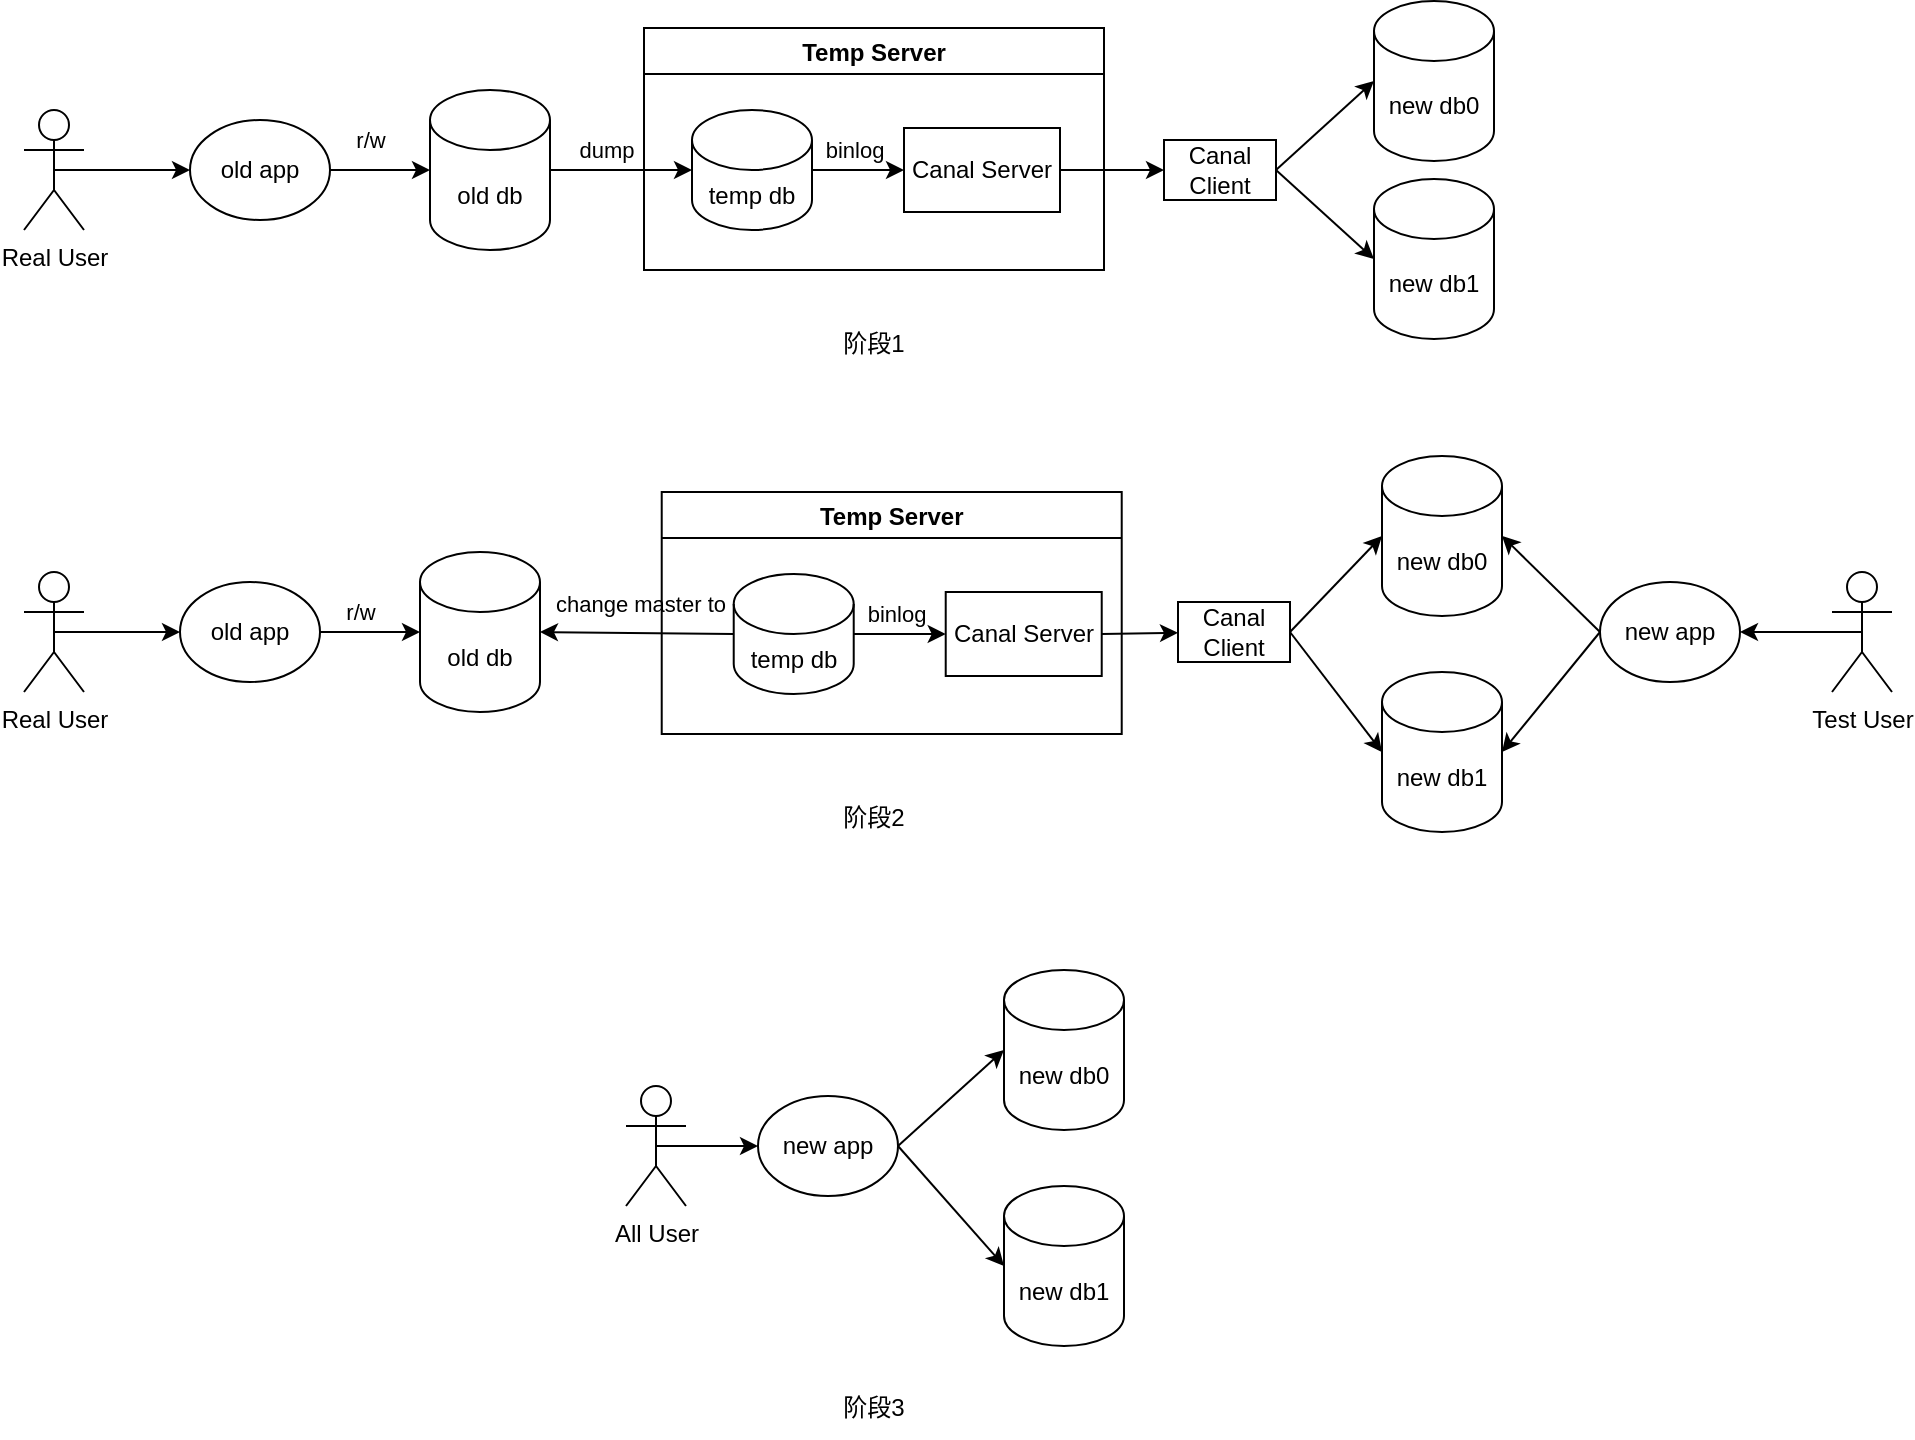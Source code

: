 <mxfile version="20.2.8" type="device"><diagram id="w3kmW16xvHWcoQP_OTnd" name="第 1 页"><mxGraphModel dx="1303" dy="898" grid="1" gridSize="10" guides="1" tooltips="1" connect="1" arrows="1" fold="1" page="1" pageScale="1" pageWidth="827" pageHeight="1169" math="0" shadow="0"><root><mxCell id="0"/><mxCell id="1" parent="0"/><mxCell id="SbNqC03lZsH8j6KMaDuQ-3" style="edgeStyle=orthogonalEdgeStyle;rounded=0;orthogonalLoop=1;jettySize=auto;html=1;exitX=1;exitY=0.5;exitDx=0;exitDy=0;exitPerimeter=0;entryX=0;entryY=0.5;entryDx=0;entryDy=0;entryPerimeter=0;" parent="1" source="SbNqC03lZsH8j6KMaDuQ-1" target="SbNqC03lZsH8j6KMaDuQ-2" edge="1"><mxGeometry relative="1" as="geometry"/></mxCell><mxCell id="SbNqC03lZsH8j6KMaDuQ-4" value="dump" style="edgeLabel;html=1;align=center;verticalAlign=middle;resizable=0;points=[];" parent="SbNqC03lZsH8j6KMaDuQ-3" vertex="1" connectable="0"><mxGeometry x="-0.219" y="2" relative="1" as="geometry"><mxPoint y="-8" as="offset"/></mxGeometry></mxCell><mxCell id="SbNqC03lZsH8j6KMaDuQ-1" value="old db" style="shape=cylinder3;whiteSpace=wrap;html=1;boundedLbl=1;backgroundOutline=1;size=15;" parent="1" vertex="1"><mxGeometry x="233" y="180" width="60" height="80" as="geometry"/></mxCell><mxCell id="SbNqC03lZsH8j6KMaDuQ-9" style="rounded=0;orthogonalLoop=1;jettySize=auto;html=1;exitX=1;exitY=0.5;exitDx=0;exitDy=0;entryX=0;entryY=0.5;entryDx=0;entryDy=0;entryPerimeter=0;" parent="1" source="SbNqC03lZsH8j6KMaDuQ-5" target="SbNqC03lZsH8j6KMaDuQ-7" edge="1"><mxGeometry relative="1" as="geometry"/></mxCell><mxCell id="SbNqC03lZsH8j6KMaDuQ-10" style="edgeStyle=none;rounded=0;orthogonalLoop=1;jettySize=auto;html=1;exitX=1;exitY=0.5;exitDx=0;exitDy=0;entryX=0;entryY=0.5;entryDx=0;entryDy=0;entryPerimeter=0;" parent="1" source="SbNqC03lZsH8j6KMaDuQ-5" target="SbNqC03lZsH8j6KMaDuQ-8" edge="1"><mxGeometry relative="1" as="geometry"/></mxCell><mxCell id="SbNqC03lZsH8j6KMaDuQ-5" value="Canal Client" style="rounded=0;whiteSpace=wrap;html=1;" parent="1" vertex="1"><mxGeometry x="600" y="205" width="56" height="30" as="geometry"/></mxCell><mxCell id="SbNqC03lZsH8j6KMaDuQ-7" value="new db0" style="shape=cylinder3;whiteSpace=wrap;html=1;boundedLbl=1;backgroundOutline=1;size=15;" parent="1" vertex="1"><mxGeometry x="705" y="135.5" width="60" height="80" as="geometry"/></mxCell><mxCell id="SbNqC03lZsH8j6KMaDuQ-8" value="new db1" style="shape=cylinder3;whiteSpace=wrap;html=1;boundedLbl=1;backgroundOutline=1;size=15;" parent="1" vertex="1"><mxGeometry x="705" y="224.5" width="60" height="80" as="geometry"/></mxCell><mxCell id="SbNqC03lZsH8j6KMaDuQ-13" value="old db" style="shape=cylinder3;whiteSpace=wrap;html=1;boundedLbl=1;backgroundOutline=1;size=15;" parent="1" vertex="1"><mxGeometry x="228" y="411" width="60" height="80" as="geometry"/></mxCell><mxCell id="SbNqC03lZsH8j6KMaDuQ-21" style="edgeStyle=none;rounded=0;orthogonalLoop=1;jettySize=auto;html=1;exitX=0;exitY=0.5;exitDx=0;exitDy=0;exitPerimeter=0;entryX=1;entryY=0.5;entryDx=0;entryDy=0;entryPerimeter=0;" parent="1" source="I6qca0LCupuTDhSe0UXv-17" target="SbNqC03lZsH8j6KMaDuQ-13" edge="1"><mxGeometry relative="1" as="geometry"/></mxCell><mxCell id="SbNqC03lZsH8j6KMaDuQ-22" value="change master to" style="edgeLabel;html=1;align=center;verticalAlign=middle;resizable=0;points=[];" parent="SbNqC03lZsH8j6KMaDuQ-21" vertex="1" connectable="0"><mxGeometry x="0.352" y="-2" relative="1" as="geometry"><mxPoint x="18" y="-13" as="offset"/></mxGeometry></mxCell><mxCell id="SbNqC03lZsH8j6KMaDuQ-16" style="rounded=0;orthogonalLoop=1;jettySize=auto;html=1;exitX=1;exitY=0.5;exitDx=0;exitDy=0;entryX=0;entryY=0.5;entryDx=0;entryDy=0;entryPerimeter=0;" parent="1" source="SbNqC03lZsH8j6KMaDuQ-18" target="SbNqC03lZsH8j6KMaDuQ-19" edge="1"><mxGeometry relative="1" as="geometry"/></mxCell><mxCell id="SbNqC03lZsH8j6KMaDuQ-17" style="edgeStyle=none;rounded=0;orthogonalLoop=1;jettySize=auto;html=1;exitX=1;exitY=0.5;exitDx=0;exitDy=0;entryX=0;entryY=0.5;entryDx=0;entryDy=0;entryPerimeter=0;" parent="1" source="SbNqC03lZsH8j6KMaDuQ-18" target="SbNqC03lZsH8j6KMaDuQ-20" edge="1"><mxGeometry relative="1" as="geometry"/></mxCell><mxCell id="SbNqC03lZsH8j6KMaDuQ-18" value="Canal Client" style="rounded=0;whiteSpace=wrap;html=1;" parent="1" vertex="1"><mxGeometry x="607" y="436" width="56" height="30" as="geometry"/></mxCell><mxCell id="SbNqC03lZsH8j6KMaDuQ-19" value="new db0" style="shape=cylinder3;whiteSpace=wrap;html=1;boundedLbl=1;backgroundOutline=1;size=15;" parent="1" vertex="1"><mxGeometry x="709" y="363" width="60" height="80" as="geometry"/></mxCell><mxCell id="SbNqC03lZsH8j6KMaDuQ-20" value="new db1" style="shape=cylinder3;whiteSpace=wrap;html=1;boundedLbl=1;backgroundOutline=1;size=15;" parent="1" vertex="1"><mxGeometry x="709" y="471" width="60" height="80" as="geometry"/></mxCell><mxCell id="SbNqC03lZsH8j6KMaDuQ-24" style="edgeStyle=none;rounded=0;orthogonalLoop=1;jettySize=auto;html=1;exitX=1;exitY=0.5;exitDx=0;exitDy=0;entryX=0;entryY=0.5;entryDx=0;entryDy=0;entryPerimeter=0;" parent="1" source="SbNqC03lZsH8j6KMaDuQ-23" target="SbNqC03lZsH8j6KMaDuQ-1" edge="1"><mxGeometry relative="1" as="geometry"/></mxCell><mxCell id="SbNqC03lZsH8j6KMaDuQ-25" value="r/w" style="edgeLabel;html=1;align=center;verticalAlign=middle;resizable=0;points=[];" parent="SbNqC03lZsH8j6KMaDuQ-24" vertex="1" connectable="0"><mxGeometry x="-0.413" y="3" relative="1" as="geometry"><mxPoint x="5" y="-12" as="offset"/></mxGeometry></mxCell><mxCell id="SbNqC03lZsH8j6KMaDuQ-23" value="old app" style="ellipse;whiteSpace=wrap;html=1;" parent="1" vertex="1"><mxGeometry x="113" y="195" width="70" height="50" as="geometry"/></mxCell><mxCell id="SbNqC03lZsH8j6KMaDuQ-37" style="edgeStyle=none;rounded=0;orthogonalLoop=1;jettySize=auto;html=1;exitX=1;exitY=0.5;exitDx=0;exitDy=0;entryX=0;entryY=0.5;entryDx=0;entryDy=0;entryPerimeter=0;" parent="1" source="SbNqC03lZsH8j6KMaDuQ-36" target="SbNqC03lZsH8j6KMaDuQ-13" edge="1"><mxGeometry relative="1" as="geometry"/></mxCell><mxCell id="SbNqC03lZsH8j6KMaDuQ-38" value="r/w" style="edgeLabel;html=1;align=center;verticalAlign=middle;resizable=0;points=[];" parent="SbNqC03lZsH8j6KMaDuQ-37" vertex="1" connectable="0"><mxGeometry x="-0.413" y="1" relative="1" as="geometry"><mxPoint x="5" y="-9" as="offset"/></mxGeometry></mxCell><mxCell id="SbNqC03lZsH8j6KMaDuQ-36" value="old app" style="ellipse;whiteSpace=wrap;html=1;" parent="1" vertex="1"><mxGeometry x="108" y="426" width="70" height="50" as="geometry"/></mxCell><mxCell id="SbNqC03lZsH8j6KMaDuQ-40" style="edgeStyle=none;rounded=0;orthogonalLoop=1;jettySize=auto;html=1;exitX=0;exitY=0.5;exitDx=0;exitDy=0;entryX=1;entryY=0.5;entryDx=0;entryDy=0;entryPerimeter=0;" parent="1" source="SbNqC03lZsH8j6KMaDuQ-39" target="SbNqC03lZsH8j6KMaDuQ-19" edge="1"><mxGeometry relative="1" as="geometry"/></mxCell><mxCell id="SbNqC03lZsH8j6KMaDuQ-41" style="edgeStyle=none;rounded=0;orthogonalLoop=1;jettySize=auto;html=1;exitX=0;exitY=0.5;exitDx=0;exitDy=0;entryX=1;entryY=0.5;entryDx=0;entryDy=0;entryPerimeter=0;" parent="1" source="SbNqC03lZsH8j6KMaDuQ-39" target="SbNqC03lZsH8j6KMaDuQ-20" edge="1"><mxGeometry relative="1" as="geometry"/></mxCell><mxCell id="SbNqC03lZsH8j6KMaDuQ-39" value="new app" style="ellipse;whiteSpace=wrap;html=1;" parent="1" vertex="1"><mxGeometry x="818" y="426" width="70" height="50" as="geometry"/></mxCell><mxCell id="SbNqC03lZsH8j6KMaDuQ-48" style="edgeStyle=none;rounded=0;orthogonalLoop=1;jettySize=auto;html=1;exitX=0.5;exitY=0.5;exitDx=0;exitDy=0;exitPerimeter=0;entryX=1;entryY=0.5;entryDx=0;entryDy=0;" parent="1" source="SbNqC03lZsH8j6KMaDuQ-47" target="SbNqC03lZsH8j6KMaDuQ-39" edge="1"><mxGeometry relative="1" as="geometry"/></mxCell><mxCell id="SbNqC03lZsH8j6KMaDuQ-47" value="Test User" style="shape=umlActor;verticalLabelPosition=bottom;verticalAlign=top;html=1;outlineConnect=0;" parent="1" vertex="1"><mxGeometry x="934" y="421" width="30" height="60" as="geometry"/></mxCell><mxCell id="SbNqC03lZsH8j6KMaDuQ-53" style="edgeStyle=none;rounded=0;orthogonalLoop=1;jettySize=auto;html=1;exitX=0.5;exitY=0.5;exitDx=0;exitDy=0;exitPerimeter=0;entryX=0;entryY=0.5;entryDx=0;entryDy=0;" parent="1" source="SbNqC03lZsH8j6KMaDuQ-50" target="SbNqC03lZsH8j6KMaDuQ-23" edge="1"><mxGeometry relative="1" as="geometry"/></mxCell><mxCell id="SbNqC03lZsH8j6KMaDuQ-54" style="edgeStyle=none;rounded=0;orthogonalLoop=1;jettySize=auto;html=1;exitX=0.5;exitY=0.5;exitDx=0;exitDy=0;exitPerimeter=0;entryX=0;entryY=0.5;entryDx=0;entryDy=0;" parent="1" source="SbNqC03lZsH8j6KMaDuQ-66" target="SbNqC03lZsH8j6KMaDuQ-36" edge="1"><mxGeometry relative="1" as="geometry"/></mxCell><mxCell id="SbNqC03lZsH8j6KMaDuQ-50" value="Real User" style="shape=umlActor;verticalLabelPosition=bottom;verticalAlign=top;html=1;outlineConnect=0;" parent="1" vertex="1"><mxGeometry x="30" y="190" width="30" height="60" as="geometry"/></mxCell><mxCell id="SbNqC03lZsH8j6KMaDuQ-55" value="new db0" style="shape=cylinder3;whiteSpace=wrap;html=1;boundedLbl=1;backgroundOutline=1;size=15;" parent="1" vertex="1"><mxGeometry x="520" y="620" width="60" height="80" as="geometry"/></mxCell><mxCell id="SbNqC03lZsH8j6KMaDuQ-56" value="new db1" style="shape=cylinder3;whiteSpace=wrap;html=1;boundedLbl=1;backgroundOutline=1;size=15;" parent="1" vertex="1"><mxGeometry x="520" y="728" width="60" height="80" as="geometry"/></mxCell><mxCell id="SbNqC03lZsH8j6KMaDuQ-62" style="edgeStyle=none;rounded=0;orthogonalLoop=1;jettySize=auto;html=1;exitX=1;exitY=0.5;exitDx=0;exitDy=0;entryX=0;entryY=0.5;entryDx=0;entryDy=0;entryPerimeter=0;" parent="1" source="SbNqC03lZsH8j6KMaDuQ-59" target="SbNqC03lZsH8j6KMaDuQ-55" edge="1"><mxGeometry relative="1" as="geometry"/></mxCell><mxCell id="SbNqC03lZsH8j6KMaDuQ-63" style="edgeStyle=none;rounded=0;orthogonalLoop=1;jettySize=auto;html=1;exitX=1;exitY=0.5;exitDx=0;exitDy=0;entryX=0;entryY=0.5;entryDx=0;entryDy=0;entryPerimeter=0;" parent="1" source="SbNqC03lZsH8j6KMaDuQ-59" target="SbNqC03lZsH8j6KMaDuQ-56" edge="1"><mxGeometry relative="1" as="geometry"/></mxCell><mxCell id="SbNqC03lZsH8j6KMaDuQ-59" value="new app" style="ellipse;whiteSpace=wrap;html=1;" parent="1" vertex="1"><mxGeometry x="397" y="683" width="70" height="50" as="geometry"/></mxCell><mxCell id="SbNqC03lZsH8j6KMaDuQ-65" style="edgeStyle=none;rounded=0;orthogonalLoop=1;jettySize=auto;html=1;exitX=0.5;exitY=0.5;exitDx=0;exitDy=0;exitPerimeter=0;entryX=0;entryY=0.5;entryDx=0;entryDy=0;" parent="1" source="SbNqC03lZsH8j6KMaDuQ-61" target="SbNqC03lZsH8j6KMaDuQ-59" edge="1"><mxGeometry relative="1" as="geometry"/></mxCell><mxCell id="SbNqC03lZsH8j6KMaDuQ-61" value="All User" style="shape=umlActor;verticalLabelPosition=bottom;verticalAlign=top;html=1;outlineConnect=0;" parent="1" vertex="1"><mxGeometry x="331" y="678" width="30" height="60" as="geometry"/></mxCell><mxCell id="SbNqC03lZsH8j6KMaDuQ-66" value="Real User" style="shape=umlActor;verticalLabelPosition=bottom;verticalAlign=top;html=1;outlineConnect=0;" parent="1" vertex="1"><mxGeometry x="30" y="421" width="30" height="60" as="geometry"/></mxCell><mxCell id="I6qca0LCupuTDhSe0UXv-2" value="Temp Server" style="swimlane;startSize=23;" vertex="1" parent="1"><mxGeometry x="340" y="149" width="230" height="121" as="geometry"/></mxCell><mxCell id="I6qca0LCupuTDhSe0UXv-3" value="Canal Server" style="rounded=0;whiteSpace=wrap;html=1;" vertex="1" parent="I6qca0LCupuTDhSe0UXv-2"><mxGeometry x="130" y="50" width="78" height="42" as="geometry"/></mxCell><mxCell id="I6qca0LCupuTDhSe0UXv-9" style="edgeStyle=none;rounded=0;orthogonalLoop=1;jettySize=auto;html=1;exitX=1;exitY=0.5;exitDx=0;exitDy=0;exitPerimeter=0;" edge="1" parent="I6qca0LCupuTDhSe0UXv-2" source="SbNqC03lZsH8j6KMaDuQ-2" target="I6qca0LCupuTDhSe0UXv-3"><mxGeometry relative="1" as="geometry"/></mxCell><mxCell id="I6qca0LCupuTDhSe0UXv-10" value="binlog" style="edgeLabel;html=1;align=center;verticalAlign=middle;resizable=0;points=[];" vertex="1" connectable="0" parent="I6qca0LCupuTDhSe0UXv-9"><mxGeometry x="-0.313" y="4" relative="1" as="geometry"><mxPoint x="5" y="-6" as="offset"/></mxGeometry></mxCell><mxCell id="SbNqC03lZsH8j6KMaDuQ-2" value="temp db" style="shape=cylinder3;whiteSpace=wrap;html=1;boundedLbl=1;backgroundOutline=1;size=15;" parent="I6qca0LCupuTDhSe0UXv-2" vertex="1"><mxGeometry x="24" y="41" width="60" height="60" as="geometry"/></mxCell><mxCell id="I6qca0LCupuTDhSe0UXv-11" style="edgeStyle=none;rounded=0;orthogonalLoop=1;jettySize=auto;html=1;exitX=1;exitY=0.5;exitDx=0;exitDy=0;entryX=0;entryY=0.5;entryDx=0;entryDy=0;" edge="1" parent="1" source="I6qca0LCupuTDhSe0UXv-3" target="SbNqC03lZsH8j6KMaDuQ-5"><mxGeometry relative="1" as="geometry"/></mxCell><mxCell id="I6qca0LCupuTDhSe0UXv-13" value="Temp Server" style="swimlane;startSize=23;" vertex="1" parent="1"><mxGeometry x="348.86" y="381" width="230" height="121" as="geometry"/></mxCell><mxCell id="I6qca0LCupuTDhSe0UXv-14" value="Canal Server" style="rounded=0;whiteSpace=wrap;html=1;" vertex="1" parent="I6qca0LCupuTDhSe0UXv-13"><mxGeometry x="142" y="50" width="78" height="42" as="geometry"/></mxCell><mxCell id="I6qca0LCupuTDhSe0UXv-15" style="edgeStyle=none;rounded=0;orthogonalLoop=1;jettySize=auto;html=1;exitX=1;exitY=0.5;exitDx=0;exitDy=0;exitPerimeter=0;" edge="1" parent="I6qca0LCupuTDhSe0UXv-13" source="I6qca0LCupuTDhSe0UXv-17" target="I6qca0LCupuTDhSe0UXv-14"><mxGeometry relative="1" as="geometry"><mxPoint x="101.0" y="71" as="sourcePoint"/></mxGeometry></mxCell><mxCell id="I6qca0LCupuTDhSe0UXv-16" value="binlog" style="edgeLabel;html=1;align=center;verticalAlign=middle;resizable=0;points=[];" vertex="1" connectable="0" parent="I6qca0LCupuTDhSe0UXv-15"><mxGeometry x="-0.313" y="4" relative="1" as="geometry"><mxPoint x="5" y="-6" as="offset"/></mxGeometry></mxCell><mxCell id="I6qca0LCupuTDhSe0UXv-17" value="temp db" style="shape=cylinder3;whiteSpace=wrap;html=1;boundedLbl=1;backgroundOutline=1;size=15;" vertex="1" parent="I6qca0LCupuTDhSe0UXv-13"><mxGeometry x="36" y="41" width="60" height="60" as="geometry"/></mxCell><mxCell id="I6qca0LCupuTDhSe0UXv-20" style="edgeStyle=none;rounded=0;orthogonalLoop=1;jettySize=auto;html=1;exitX=1;exitY=0.5;exitDx=0;exitDy=0;" edge="1" parent="1" source="I6qca0LCupuTDhSe0UXv-14" target="SbNqC03lZsH8j6KMaDuQ-18"><mxGeometry relative="1" as="geometry"/></mxCell><mxCell id="I6qca0LCupuTDhSe0UXv-24" value="阶段1" style="text;html=1;strokeColor=none;fillColor=none;align=center;verticalAlign=middle;whiteSpace=wrap;rounded=0;" vertex="1" parent="1"><mxGeometry x="425" y="292" width="60" height="30" as="geometry"/></mxCell><mxCell id="I6qca0LCupuTDhSe0UXv-25" value="阶段2" style="text;html=1;strokeColor=none;fillColor=none;align=center;verticalAlign=middle;whiteSpace=wrap;rounded=0;" vertex="1" parent="1"><mxGeometry x="425" y="529" width="60" height="30" as="geometry"/></mxCell><mxCell id="I6qca0LCupuTDhSe0UXv-26" value="阶段3" style="text;html=1;strokeColor=none;fillColor=none;align=center;verticalAlign=middle;whiteSpace=wrap;rounded=0;" vertex="1" parent="1"><mxGeometry x="425" y="824" width="60" height="30" as="geometry"/></mxCell></root></mxGraphModel></diagram></mxfile>